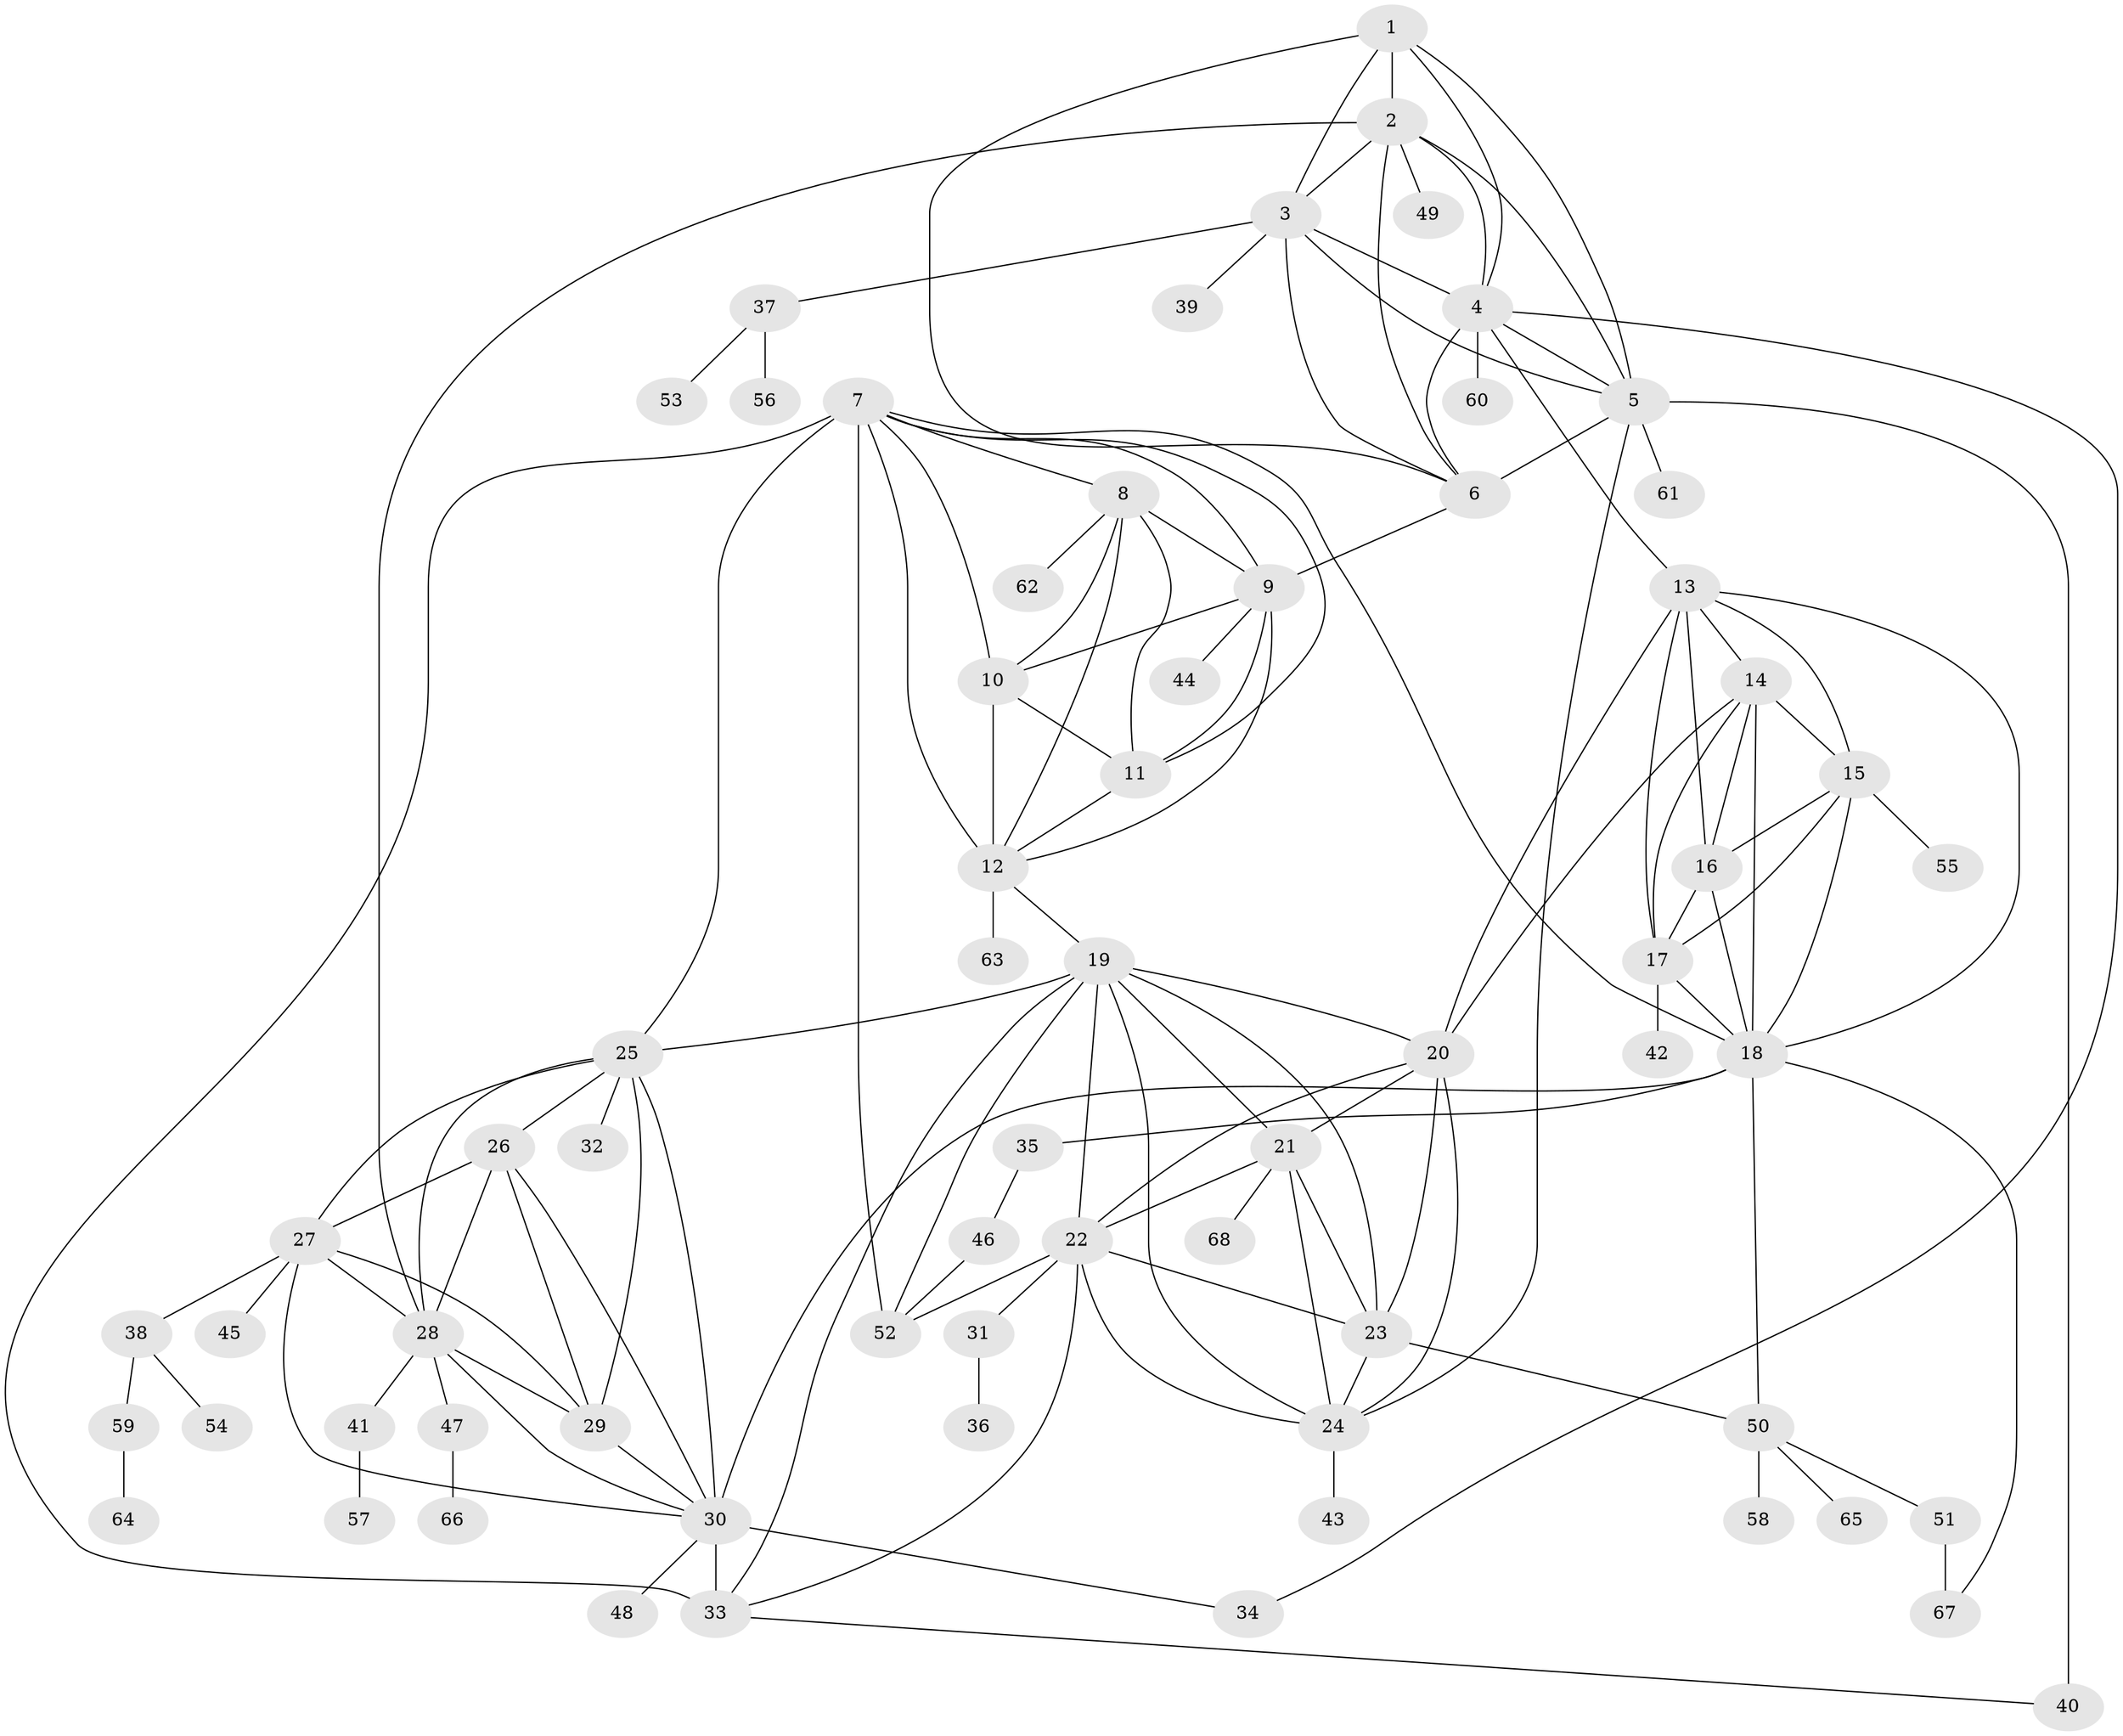 // original degree distribution, {6: 0.029850746268656716, 8: 0.04477611940298507, 11: 0.029850746268656716, 7: 0.05970149253731343, 14: 0.014925373134328358, 5: 0.014925373134328358, 10: 0.014925373134328358, 9: 0.022388059701492536, 2: 0.14925373134328357, 1: 0.5597014925373134, 3: 0.029850746268656716, 4: 0.029850746268656716}
// Generated by graph-tools (version 1.1) at 2025/37/03/09/25 02:37:37]
// undirected, 68 vertices, 134 edges
graph export_dot {
graph [start="1"]
  node [color=gray90,style=filled];
  1;
  2;
  3;
  4;
  5;
  6;
  7;
  8;
  9;
  10;
  11;
  12;
  13;
  14;
  15;
  16;
  17;
  18;
  19;
  20;
  21;
  22;
  23;
  24;
  25;
  26;
  27;
  28;
  29;
  30;
  31;
  32;
  33;
  34;
  35;
  36;
  37;
  38;
  39;
  40;
  41;
  42;
  43;
  44;
  45;
  46;
  47;
  48;
  49;
  50;
  51;
  52;
  53;
  54;
  55;
  56;
  57;
  58;
  59;
  60;
  61;
  62;
  63;
  64;
  65;
  66;
  67;
  68;
  1 -- 2 [weight=1.0];
  1 -- 3 [weight=1.0];
  1 -- 4 [weight=1.0];
  1 -- 5 [weight=1.0];
  1 -- 6 [weight=1.0];
  2 -- 3 [weight=1.0];
  2 -- 4 [weight=1.0];
  2 -- 5 [weight=1.0];
  2 -- 6 [weight=1.0];
  2 -- 28 [weight=1.0];
  2 -- 49 [weight=1.0];
  3 -- 4 [weight=1.0];
  3 -- 5 [weight=1.0];
  3 -- 6 [weight=1.0];
  3 -- 37 [weight=1.0];
  3 -- 39 [weight=1.0];
  4 -- 5 [weight=1.0];
  4 -- 6 [weight=1.0];
  4 -- 13 [weight=1.0];
  4 -- 34 [weight=1.0];
  4 -- 60 [weight=3.0];
  5 -- 6 [weight=1.0];
  5 -- 24 [weight=1.0];
  5 -- 40 [weight=3.0];
  5 -- 61 [weight=1.0];
  6 -- 9 [weight=1.0];
  7 -- 8 [weight=1.0];
  7 -- 9 [weight=1.0];
  7 -- 10 [weight=1.0];
  7 -- 11 [weight=1.0];
  7 -- 12 [weight=1.0];
  7 -- 18 [weight=1.0];
  7 -- 25 [weight=1.0];
  7 -- 33 [weight=1.0];
  7 -- 52 [weight=5.0];
  8 -- 9 [weight=1.0];
  8 -- 10 [weight=1.0];
  8 -- 11 [weight=1.0];
  8 -- 12 [weight=1.0];
  8 -- 62 [weight=1.0];
  9 -- 10 [weight=1.0];
  9 -- 11 [weight=1.0];
  9 -- 12 [weight=1.0];
  9 -- 44 [weight=1.0];
  10 -- 11 [weight=1.0];
  10 -- 12 [weight=4.0];
  11 -- 12 [weight=1.0];
  12 -- 19 [weight=1.0];
  12 -- 63 [weight=1.0];
  13 -- 14 [weight=1.0];
  13 -- 15 [weight=1.0];
  13 -- 16 [weight=1.0];
  13 -- 17 [weight=1.0];
  13 -- 18 [weight=1.0];
  13 -- 20 [weight=1.0];
  14 -- 15 [weight=1.0];
  14 -- 16 [weight=1.0];
  14 -- 17 [weight=1.0];
  14 -- 18 [weight=1.0];
  14 -- 20 [weight=1.0];
  15 -- 16 [weight=1.0];
  15 -- 17 [weight=1.0];
  15 -- 18 [weight=1.0];
  15 -- 55 [weight=1.0];
  16 -- 17 [weight=1.0];
  16 -- 18 [weight=1.0];
  17 -- 18 [weight=1.0];
  17 -- 42 [weight=2.0];
  18 -- 30 [weight=1.0];
  18 -- 35 [weight=1.0];
  18 -- 50 [weight=1.0];
  18 -- 67 [weight=1.0];
  19 -- 20 [weight=1.0];
  19 -- 21 [weight=1.0];
  19 -- 22 [weight=1.0];
  19 -- 23 [weight=1.0];
  19 -- 24 [weight=1.0];
  19 -- 25 [weight=1.0];
  19 -- 33 [weight=1.0];
  19 -- 52 [weight=1.0];
  20 -- 21 [weight=1.0];
  20 -- 22 [weight=1.0];
  20 -- 23 [weight=1.0];
  20 -- 24 [weight=1.0];
  21 -- 22 [weight=1.0];
  21 -- 23 [weight=1.0];
  21 -- 24 [weight=1.0];
  21 -- 68 [weight=1.0];
  22 -- 23 [weight=1.0];
  22 -- 24 [weight=1.0];
  22 -- 31 [weight=1.0];
  22 -- 33 [weight=1.0];
  22 -- 52 [weight=1.0];
  23 -- 24 [weight=1.0];
  23 -- 50 [weight=1.0];
  24 -- 43 [weight=1.0];
  25 -- 26 [weight=1.0];
  25 -- 27 [weight=1.0];
  25 -- 28 [weight=1.0];
  25 -- 29 [weight=1.0];
  25 -- 30 [weight=1.0];
  25 -- 32 [weight=1.0];
  26 -- 27 [weight=1.0];
  26 -- 28 [weight=1.0];
  26 -- 29 [weight=2.0];
  26 -- 30 [weight=1.0];
  27 -- 28 [weight=1.0];
  27 -- 29 [weight=1.0];
  27 -- 30 [weight=1.0];
  27 -- 38 [weight=1.0];
  27 -- 45 [weight=2.0];
  28 -- 29 [weight=1.0];
  28 -- 30 [weight=1.0];
  28 -- 41 [weight=2.0];
  28 -- 47 [weight=1.0];
  29 -- 30 [weight=1.0];
  30 -- 33 [weight=5.0];
  30 -- 34 [weight=1.0];
  30 -- 48 [weight=1.0];
  31 -- 36 [weight=1.0];
  33 -- 40 [weight=1.0];
  35 -- 46 [weight=2.0];
  37 -- 53 [weight=1.0];
  37 -- 56 [weight=1.0];
  38 -- 54 [weight=1.0];
  38 -- 59 [weight=1.0];
  41 -- 57 [weight=1.0];
  46 -- 52 [weight=1.0];
  47 -- 66 [weight=1.0];
  50 -- 51 [weight=1.0];
  50 -- 58 [weight=1.0];
  50 -- 65 [weight=1.0];
  51 -- 67 [weight=2.0];
  59 -- 64 [weight=1.0];
}
